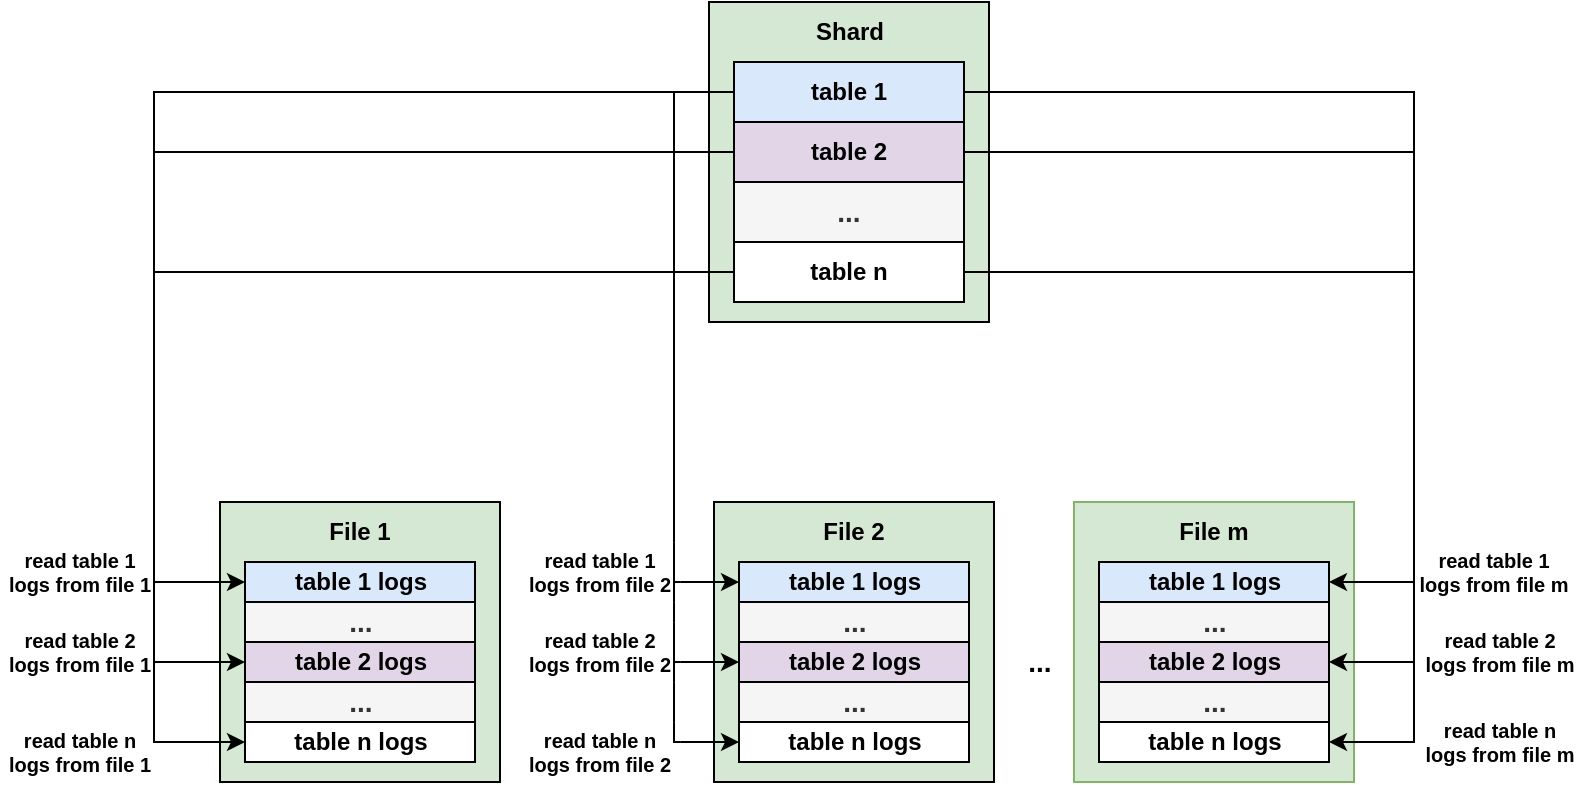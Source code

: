 <mxfile version="21.6.2" type="github">
  <diagram name="第 1 页" id="K2gPLgGYFfyZ1PjBPnc_">
    <mxGraphModel dx="1224" dy="558" grid="1" gridSize="10" guides="1" tooltips="1" connect="1" arrows="1" fold="1" page="1" pageScale="1" pageWidth="827" pageHeight="1169" math="0" shadow="0">
      <root>
        <mxCell id="0" />
        <mxCell id="1" parent="0" />
        <mxCell id="d2luuPzeZMeKNCECwPl0-55" value="" style="rounded=0;whiteSpace=wrap;html=1;fillColor=#d5e8d4;strokeColor=#82B366;fontStyle=1" parent="1" vertex="1">
          <mxGeometry x="547" y="390" width="140" height="140" as="geometry" />
        </mxCell>
        <mxCell id="d2luuPzeZMeKNCECwPl0-56" value="" style="rounded=0;whiteSpace=wrap;html=1;fillColor=#d5e8d4;strokeColor=#000000;fontStyle=1" parent="1" vertex="1">
          <mxGeometry x="367" y="390" width="140" height="140" as="geometry" />
        </mxCell>
        <mxCell id="d2luuPzeZMeKNCECwPl0-57" value="" style="rounded=0;whiteSpace=wrap;html=1;fillColor=#d5e8d4;strokeColor=#000000;fontStyle=1" parent="1" vertex="1">
          <mxGeometry x="120" y="390" width="140" height="140" as="geometry" />
        </mxCell>
        <mxCell id="d2luuPzeZMeKNCECwPl0-61" value="" style="rounded=0;whiteSpace=wrap;html=1;fillColor=#d5e8d4;strokeColor=#000000;fontStyle=1" parent="1" vertex="1">
          <mxGeometry x="364.5" y="140" width="140" height="160" as="geometry" />
        </mxCell>
        <mxCell id="d2luuPzeZMeKNCECwPl0-89" style="edgeStyle=orthogonalEdgeStyle;rounded=0;orthogonalLoop=1;jettySize=auto;html=1;exitX=0;exitY=0.5;exitDx=0;exitDy=0;entryX=0;entryY=0.5;entryDx=0;entryDy=0;fontStyle=1" parent="1" source="d2luuPzeZMeKNCECwPl0-62" target="d2luuPzeZMeKNCECwPl0-67" edge="1">
          <mxGeometry relative="1" as="geometry">
            <Array as="points">
              <mxPoint x="87" y="185" />
              <mxPoint x="87" y="430" />
            </Array>
          </mxGeometry>
        </mxCell>
        <mxCell id="d2luuPzeZMeKNCECwPl0-90" style="edgeStyle=orthogonalEdgeStyle;rounded=0;orthogonalLoop=1;jettySize=auto;html=1;exitX=0;exitY=0.5;exitDx=0;exitDy=0;entryX=0;entryY=0.5;entryDx=0;entryDy=0;fontStyle=1" parent="1" source="d2luuPzeZMeKNCECwPl0-62" target="d2luuPzeZMeKNCECwPl0-72" edge="1">
          <mxGeometry relative="1" as="geometry">
            <Array as="points">
              <mxPoint x="347" y="185" />
              <mxPoint x="347" y="430" />
            </Array>
          </mxGeometry>
        </mxCell>
        <mxCell id="d2luuPzeZMeKNCECwPl0-96" style="edgeStyle=orthogonalEdgeStyle;rounded=0;orthogonalLoop=1;jettySize=auto;html=1;exitX=1;exitY=0.5;exitDx=0;exitDy=0;entryX=1;entryY=0.5;entryDx=0;entryDy=0;fontStyle=1" parent="1" source="d2luuPzeZMeKNCECwPl0-62" target="d2luuPzeZMeKNCECwPl0-77" edge="1">
          <mxGeometry relative="1" as="geometry">
            <Array as="points">
              <mxPoint x="717" y="185" />
              <mxPoint x="717" y="430" />
            </Array>
          </mxGeometry>
        </mxCell>
        <mxCell id="d2luuPzeZMeKNCECwPl0-62" value="table 1" style="rounded=0;whiteSpace=wrap;html=1;fillColor=#dae8fc;strokeColor=#000000;fontStyle=1" parent="1" vertex="1">
          <mxGeometry x="377" y="170" width="115" height="30" as="geometry" />
        </mxCell>
        <mxCell id="d2luuPzeZMeKNCECwPl0-92" style="edgeStyle=orthogonalEdgeStyle;rounded=0;orthogonalLoop=1;jettySize=auto;html=1;exitX=0;exitY=0.5;exitDx=0;exitDy=0;entryX=0;entryY=0.5;entryDx=0;entryDy=0;fontStyle=1" parent="1" source="d2luuPzeZMeKNCECwPl0-63" target="d2luuPzeZMeKNCECwPl0-74" edge="1">
          <mxGeometry relative="1" as="geometry">
            <Array as="points">
              <mxPoint x="347" y="215" />
              <mxPoint x="347" y="470" />
            </Array>
          </mxGeometry>
        </mxCell>
        <mxCell id="d2luuPzeZMeKNCECwPl0-93" style="edgeStyle=orthogonalEdgeStyle;rounded=0;orthogonalLoop=1;jettySize=auto;html=1;exitX=0;exitY=0.5;exitDx=0;exitDy=0;entryX=0;entryY=0.5;entryDx=0;entryDy=0;fontStyle=1" parent="1" source="d2luuPzeZMeKNCECwPl0-63" target="d2luuPzeZMeKNCECwPl0-69" edge="1">
          <mxGeometry relative="1" as="geometry">
            <Array as="points">
              <mxPoint x="87" y="215" />
              <mxPoint x="87" y="470" />
            </Array>
          </mxGeometry>
        </mxCell>
        <mxCell id="d2luuPzeZMeKNCECwPl0-97" style="edgeStyle=orthogonalEdgeStyle;rounded=0;orthogonalLoop=1;jettySize=auto;html=1;exitX=1;exitY=0.5;exitDx=0;exitDy=0;entryX=1;entryY=0.5;entryDx=0;entryDy=0;fontStyle=1" parent="1" source="d2luuPzeZMeKNCECwPl0-63" target="d2luuPzeZMeKNCECwPl0-79" edge="1">
          <mxGeometry relative="1" as="geometry">
            <Array as="points">
              <mxPoint x="717" y="215" />
              <mxPoint x="717" y="470" />
            </Array>
          </mxGeometry>
        </mxCell>
        <mxCell id="d2luuPzeZMeKNCECwPl0-63" value="table 2" style="rounded=0;whiteSpace=wrap;html=1;fillColor=#e1d5e7;strokeColor=#000000;fontStyle=1" parent="1" vertex="1">
          <mxGeometry x="377" y="200" width="115" height="30" as="geometry" />
        </mxCell>
        <mxCell id="d2luuPzeZMeKNCECwPl0-64" value="&lt;font style=&quot;font-size: 14px;&quot;&gt;&lt;span&gt;...&lt;/span&gt;&lt;/font&gt;" style="rounded=0;whiteSpace=wrap;html=1;fillColor=#f5f5f5;strokeColor=#000000;fontColor=#333333;fontStyle=1" parent="1" vertex="1">
          <mxGeometry x="377" y="230" width="115" height="30" as="geometry" />
        </mxCell>
        <mxCell id="d2luuPzeZMeKNCECwPl0-98" style="edgeStyle=orthogonalEdgeStyle;rounded=0;orthogonalLoop=1;jettySize=auto;html=1;exitX=1;exitY=0.5;exitDx=0;exitDy=0;entryX=1;entryY=0.5;entryDx=0;entryDy=0;fontStyle=1" parent="1" source="d2luuPzeZMeKNCECwPl0-65" target="d2luuPzeZMeKNCECwPl0-81" edge="1">
          <mxGeometry relative="1" as="geometry">
            <Array as="points">
              <mxPoint x="717" y="275" />
              <mxPoint x="717" y="510" />
            </Array>
          </mxGeometry>
        </mxCell>
        <mxCell id="d2luuPzeZMeKNCECwPl0-99" style="edgeStyle=orthogonalEdgeStyle;rounded=0;orthogonalLoop=1;jettySize=auto;html=1;exitX=0;exitY=0.5;exitDx=0;exitDy=0;entryX=0;entryY=0.5;entryDx=0;entryDy=0;fontStyle=1" parent="1" source="d2luuPzeZMeKNCECwPl0-65" target="d2luuPzeZMeKNCECwPl0-76" edge="1">
          <mxGeometry relative="1" as="geometry">
            <Array as="points">
              <mxPoint x="347" y="275" />
              <mxPoint x="347" y="510" />
            </Array>
          </mxGeometry>
        </mxCell>
        <mxCell id="d2luuPzeZMeKNCECwPl0-100" style="edgeStyle=orthogonalEdgeStyle;rounded=0;orthogonalLoop=1;jettySize=auto;html=1;exitX=0;exitY=0.5;exitDx=0;exitDy=0;entryX=0;entryY=0.5;entryDx=0;entryDy=0;fontStyle=1" parent="1" source="d2luuPzeZMeKNCECwPl0-65" target="d2luuPzeZMeKNCECwPl0-71" edge="1">
          <mxGeometry relative="1" as="geometry">
            <Array as="points">
              <mxPoint x="87" y="275" />
              <mxPoint x="87" y="510" />
            </Array>
          </mxGeometry>
        </mxCell>
        <mxCell id="d2luuPzeZMeKNCECwPl0-65" value="table n" style="rounded=0;whiteSpace=wrap;html=1;fontStyle=1;strokeColor=#000000;" parent="1" vertex="1">
          <mxGeometry x="377" y="260" width="115" height="30" as="geometry" />
        </mxCell>
        <mxCell id="d2luuPzeZMeKNCECwPl0-66" value="Shard" style="text;html=1;strokeColor=none;fillColor=none;align=center;verticalAlign=middle;whiteSpace=wrap;rounded=0;fontStyle=1" parent="1" vertex="1">
          <mxGeometry x="405" y="140" width="60" height="30" as="geometry" />
        </mxCell>
        <mxCell id="d2luuPzeZMeKNCECwPl0-67" value="table 1 logs" style="rounded=0;whiteSpace=wrap;html=1;fillColor=#dae8fc;strokeColor=#000000;fontStyle=1" parent="1" vertex="1">
          <mxGeometry x="132.5" y="420" width="115" height="20" as="geometry" />
        </mxCell>
        <mxCell id="d2luuPzeZMeKNCECwPl0-68" value="&lt;font style=&quot;font-size: 14px;&quot;&gt;&lt;span&gt;...&lt;/span&gt;&lt;/font&gt;" style="rounded=0;whiteSpace=wrap;html=1;fillColor=#f5f5f5;strokeColor=#000000;fontColor=#333333;fontStyle=1" parent="1" vertex="1">
          <mxGeometry x="132.5" y="440" width="115" height="20" as="geometry" />
        </mxCell>
        <mxCell id="d2luuPzeZMeKNCECwPl0-69" value="table 2 logs" style="rounded=0;whiteSpace=wrap;html=1;fillColor=#e1d5e7;strokeColor=#000000;fontStyle=1" parent="1" vertex="1">
          <mxGeometry x="132.5" y="460" width="115" height="20" as="geometry" />
        </mxCell>
        <mxCell id="d2luuPzeZMeKNCECwPl0-70" value="&lt;font style=&quot;font-size: 14px;&quot;&gt;&lt;span&gt;...&lt;/span&gt;&lt;/font&gt;" style="rounded=0;whiteSpace=wrap;html=1;fillColor=#f5f5f5;strokeColor=#000000;fontColor=#333333;fontStyle=1" parent="1" vertex="1">
          <mxGeometry x="132.5" y="480" width="115" height="20" as="geometry" />
        </mxCell>
        <mxCell id="d2luuPzeZMeKNCECwPl0-71" value="table n logs" style="rounded=0;whiteSpace=wrap;html=1;fontStyle=1;strokeColor=#000000;" parent="1" vertex="1">
          <mxGeometry x="132.5" y="500" width="115" height="20" as="geometry" />
        </mxCell>
        <mxCell id="d2luuPzeZMeKNCECwPl0-72" value="table 1 logs" style="rounded=0;whiteSpace=wrap;html=1;fillColor=#dae8fc;strokeColor=#000000;fontStyle=1" parent="1" vertex="1">
          <mxGeometry x="379.5" y="420" width="115" height="20" as="geometry" />
        </mxCell>
        <mxCell id="d2luuPzeZMeKNCECwPl0-73" value="&lt;font style=&quot;font-size: 14px;&quot;&gt;&lt;span&gt;...&lt;/span&gt;&lt;/font&gt;" style="rounded=0;whiteSpace=wrap;html=1;fillColor=#f5f5f5;strokeColor=#000000;fontColor=#333333;fontStyle=1" parent="1" vertex="1">
          <mxGeometry x="379.5" y="440" width="115" height="20" as="geometry" />
        </mxCell>
        <mxCell id="d2luuPzeZMeKNCECwPl0-74" value="table 2 logs" style="rounded=0;whiteSpace=wrap;html=1;fillColor=#e1d5e7;strokeColor=#000000;fontStyle=1" parent="1" vertex="1">
          <mxGeometry x="379.5" y="460" width="115" height="20" as="geometry" />
        </mxCell>
        <mxCell id="d2luuPzeZMeKNCECwPl0-75" value="&lt;font style=&quot;font-size: 14px;&quot;&gt;&lt;span&gt;...&lt;/span&gt;&lt;/font&gt;" style="rounded=0;whiteSpace=wrap;html=1;fillColor=#f5f5f5;strokeColor=#000000;fontColor=#333333;fontStyle=1" parent="1" vertex="1">
          <mxGeometry x="379.5" y="480" width="115" height="20" as="geometry" />
        </mxCell>
        <mxCell id="d2luuPzeZMeKNCECwPl0-76" value="table n logs" style="rounded=0;whiteSpace=wrap;html=1;fontStyle=1;strokeColor=#000000;" parent="1" vertex="1">
          <mxGeometry x="379.5" y="500" width="115" height="20" as="geometry" />
        </mxCell>
        <mxCell id="d2luuPzeZMeKNCECwPl0-77" value="table 1 logs" style="rounded=0;whiteSpace=wrap;html=1;fillColor=#dae8fc;strokeColor=#000000;fontStyle=1" parent="1" vertex="1">
          <mxGeometry x="559.5" y="420" width="115" height="20" as="geometry" />
        </mxCell>
        <mxCell id="d2luuPzeZMeKNCECwPl0-78" value="&lt;font style=&quot;font-size: 14px;&quot;&gt;&lt;span&gt;...&lt;/span&gt;&lt;/font&gt;" style="rounded=0;whiteSpace=wrap;html=1;fillColor=#f5f5f5;strokeColor=#000000;fontColor=#333333;fontStyle=1" parent="1" vertex="1">
          <mxGeometry x="559.5" y="440" width="115" height="20" as="geometry" />
        </mxCell>
        <mxCell id="d2luuPzeZMeKNCECwPl0-79" value="table 2 logs" style="rounded=0;whiteSpace=wrap;html=1;fillColor=#e1d5e7;strokeColor=#000000;fontStyle=1" parent="1" vertex="1">
          <mxGeometry x="559.5" y="460" width="115" height="20" as="geometry" />
        </mxCell>
        <mxCell id="d2luuPzeZMeKNCECwPl0-80" value="&lt;font style=&quot;font-size: 14px;&quot;&gt;&lt;span&gt;...&lt;/span&gt;&lt;/font&gt;" style="rounded=0;whiteSpace=wrap;html=1;fillColor=#f5f5f5;strokeColor=#000000;fontColor=#333333;fontStyle=1" parent="1" vertex="1">
          <mxGeometry x="559.5" y="480" width="115" height="20" as="geometry" />
        </mxCell>
        <mxCell id="d2luuPzeZMeKNCECwPl0-81" value="table n logs" style="rounded=0;whiteSpace=wrap;html=1;fontStyle=1;strokeColor=#000000;" parent="1" vertex="1">
          <mxGeometry x="559.5" y="500" width="115" height="20" as="geometry" />
        </mxCell>
        <mxCell id="d2luuPzeZMeKNCECwPl0-82" value="&lt;font style=&quot;font-size: 14px;&quot;&gt;&lt;span&gt;...&lt;/span&gt;&lt;br&gt;&lt;/font&gt;" style="text;html=1;strokeColor=none;fillColor=none;align=center;verticalAlign=middle;whiteSpace=wrap;rounded=0;fontStyle=1" parent="1" vertex="1">
          <mxGeometry x="499.5" y="455" width="60" height="30" as="geometry" />
        </mxCell>
        <mxCell id="d2luuPzeZMeKNCECwPl0-83" value="File 1" style="text;html=1;strokeColor=none;fillColor=none;align=center;verticalAlign=middle;whiteSpace=wrap;rounded=0;fontStyle=1" parent="1" vertex="1">
          <mxGeometry x="160" y="390" width="60" height="30" as="geometry" />
        </mxCell>
        <mxCell id="d2luuPzeZMeKNCECwPl0-84" value="File 2" style="text;html=1;strokeColor=none;fillColor=none;align=center;verticalAlign=middle;whiteSpace=wrap;rounded=0;fontStyle=1" parent="1" vertex="1">
          <mxGeometry x="407" y="390" width="60" height="30" as="geometry" />
        </mxCell>
        <mxCell id="d2luuPzeZMeKNCECwPl0-85" value="File m" style="text;html=1;strokeColor=none;fillColor=none;align=center;verticalAlign=middle;whiteSpace=wrap;rounded=0;fontStyle=1" parent="1" vertex="1">
          <mxGeometry x="587" y="390" width="60" height="30" as="geometry" />
        </mxCell>
        <mxCell id="d2luuPzeZMeKNCECwPl0-101" value="read table 1 logs from file 1" style="text;html=1;strokeColor=none;fillColor=none;align=center;verticalAlign=middle;whiteSpace=wrap;rounded=0;strokeWidth=0;fontSize=10;fontStyle=1" parent="1" vertex="1">
          <mxGeometry x="10" y="410" width="80" height="30" as="geometry" />
        </mxCell>
        <mxCell id="4_14VSanlR_bSvU5hZqL-1" value="read table 2 logs from file 1" style="text;html=1;strokeColor=none;fillColor=none;align=center;verticalAlign=middle;whiteSpace=wrap;rounded=0;strokeWidth=0;fontSize=10;fontStyle=1" vertex="1" parent="1">
          <mxGeometry x="10" y="450" width="80" height="30" as="geometry" />
        </mxCell>
        <mxCell id="4_14VSanlR_bSvU5hZqL-2" value="read table n logs from file 1" style="text;html=1;strokeColor=none;fillColor=none;align=center;verticalAlign=middle;whiteSpace=wrap;rounded=0;strokeWidth=0;fontSize=10;fontStyle=1" vertex="1" parent="1">
          <mxGeometry x="10" y="500" width="80" height="30" as="geometry" />
        </mxCell>
        <mxCell id="4_14VSanlR_bSvU5hZqL-3" value="read table 1 logs from file 2" style="text;html=1;strokeColor=#FFFFFF;fillColor=none;align=center;verticalAlign=middle;whiteSpace=wrap;rounded=0;strokeWidth=0;fontSize=10;fontStyle=1" vertex="1" parent="1">
          <mxGeometry x="270" y="410" width="80" height="30" as="geometry" />
        </mxCell>
        <mxCell id="4_14VSanlR_bSvU5hZqL-4" value="read table 2 logs from file 2" style="text;html=1;strokeColor=#FFFFFF;fillColor=none;align=center;verticalAlign=middle;whiteSpace=wrap;rounded=0;strokeWidth=0;fontSize=10;fontStyle=1" vertex="1" parent="1">
          <mxGeometry x="270" y="450" width="80" height="30" as="geometry" />
        </mxCell>
        <mxCell id="4_14VSanlR_bSvU5hZqL-5" value="read table n logs from file 2" style="text;html=1;strokeColor=#FFFFFF;fillColor=none;align=center;verticalAlign=middle;whiteSpace=wrap;rounded=0;strokeWidth=0;fontSize=10;fontStyle=1" vertex="1" parent="1">
          <mxGeometry x="270" y="500" width="80" height="30" as="geometry" />
        </mxCell>
        <mxCell id="4_14VSanlR_bSvU5hZqL-6" value="read table 1 logs from file m" style="text;html=1;strokeColor=none;fillColor=none;align=center;verticalAlign=middle;whiteSpace=wrap;rounded=0;strokeWidth=0;fontSize=10;fontStyle=1" vertex="1" parent="1">
          <mxGeometry x="717" y="410" width="80" height="30" as="geometry" />
        </mxCell>
        <mxCell id="4_14VSanlR_bSvU5hZqL-7" value="read table 2 logs from file m" style="text;html=1;strokeColor=none;fillColor=none;align=center;verticalAlign=middle;whiteSpace=wrap;rounded=0;strokeWidth=0;fontSize=10;fontStyle=1" vertex="1" parent="1">
          <mxGeometry x="720" y="450" width="80" height="30" as="geometry" />
        </mxCell>
        <mxCell id="4_14VSanlR_bSvU5hZqL-8" value="read table n logs from file m" style="text;html=1;strokeColor=none;fillColor=none;align=center;verticalAlign=middle;whiteSpace=wrap;rounded=0;strokeWidth=0;fontSize=10;fontStyle=1" vertex="1" parent="1">
          <mxGeometry x="720" y="495" width="80" height="30" as="geometry" />
        </mxCell>
      </root>
    </mxGraphModel>
  </diagram>
</mxfile>
